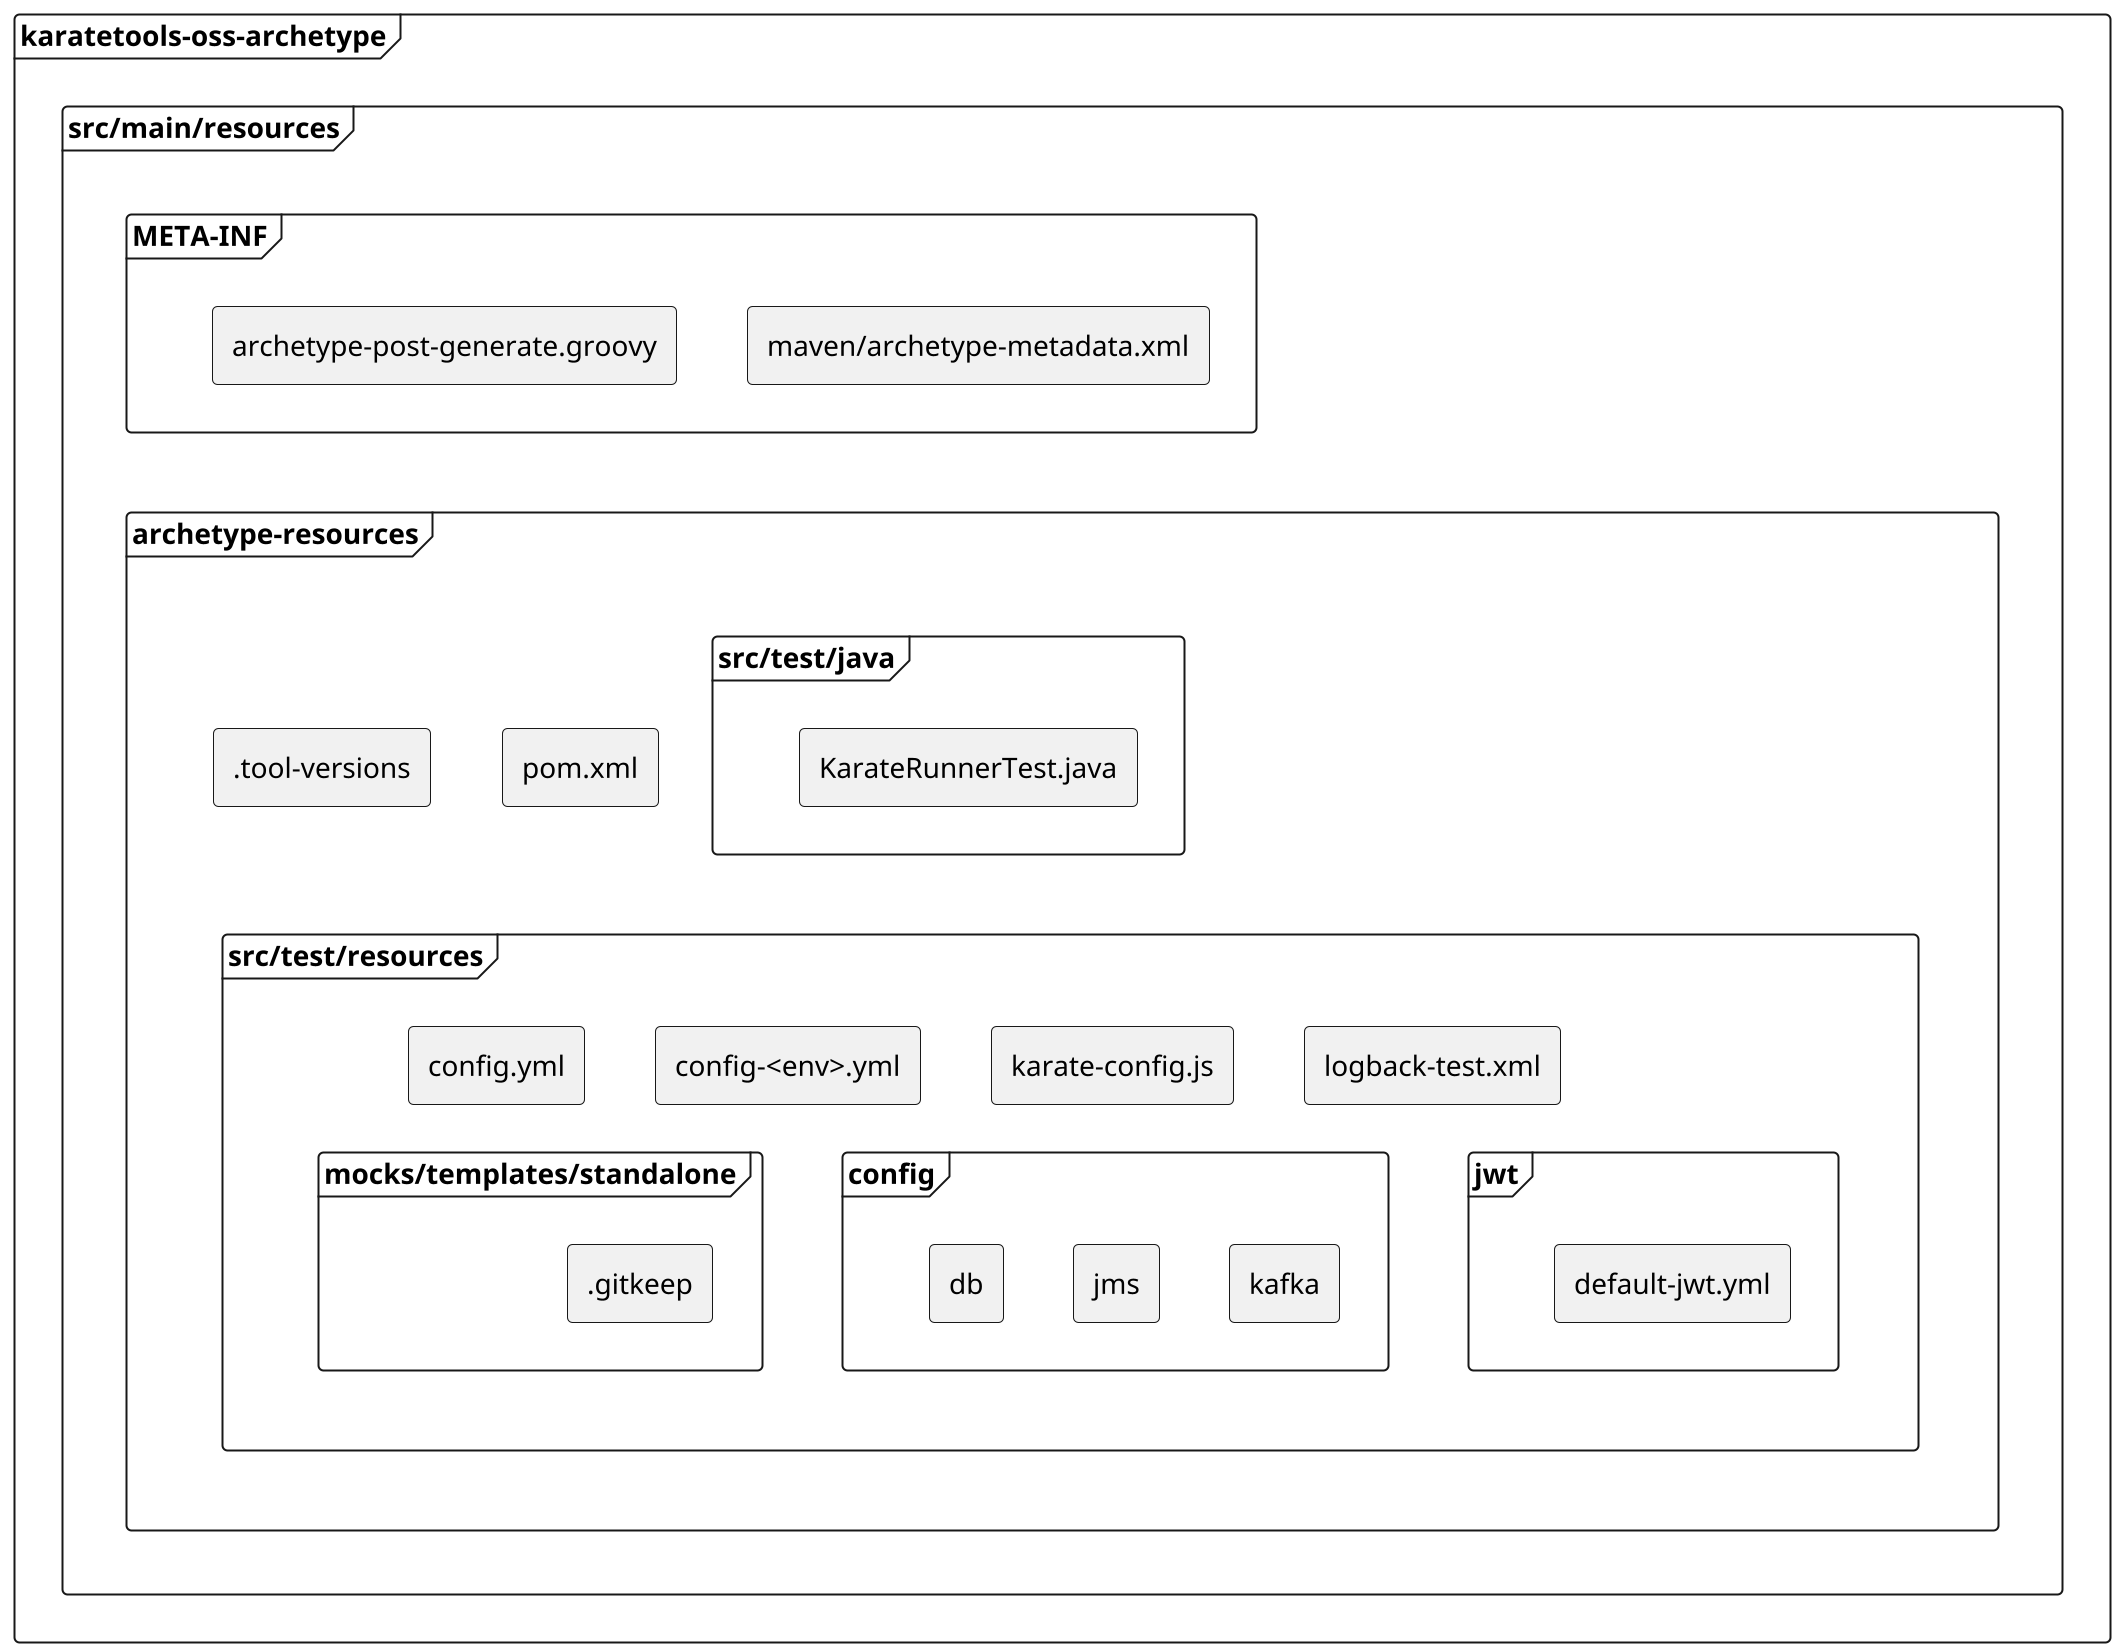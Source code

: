 @startuml karatetools-oss-archetype
skinparam componentStyle rectangle
scale 2

frame "karatetools-oss-archetype" {
  frame "src/main/resources" {
    frame "META-INF" {
      [maven/archetype-metadata.xml]
      [archetype-post-generate.groovy]
    }

    frame "archetype-resources" {
      [pom.xml]
      [.tool-versions]

      frame "src/test/java" {
        [KarateRunnerTest.java]
      }
      frame "src/test/resources" {
        [config-<env>.yml]
        [config.yml]
        [karate-config.js]
        [logback-test.xml]
        frame "jwt" {
          [default-jwt.yml]
        }
        frame "config" {
          [db]
          [jms]
          [kafka]
        }
        frame "mocks/templates/standalone" {
          [.gitkeep]
        }
      }
    }
  }
}

' Relationships

[META-INF] -[hidden]down- [archetype-resources]

[src/test/java] -[hidden]down- [src/test/resources]

[config] -[hidden]right- [jwt]
[jwt] -[hidden]right- [mocks/templates/standalone]

[db] -[hidden]right- [jms]
[jms] -[hidden]right- [kafka]

[config.yml] -[hidden]right- [config-<env>.yml]
[config-<env>.yml] -[hidden]right- [karate-config.js]
[karate-config.js] -[hidden]right- [logback-test.xml]

[config.yml] -[hidden]down- [mocks/templates/standalone]
@enduml
